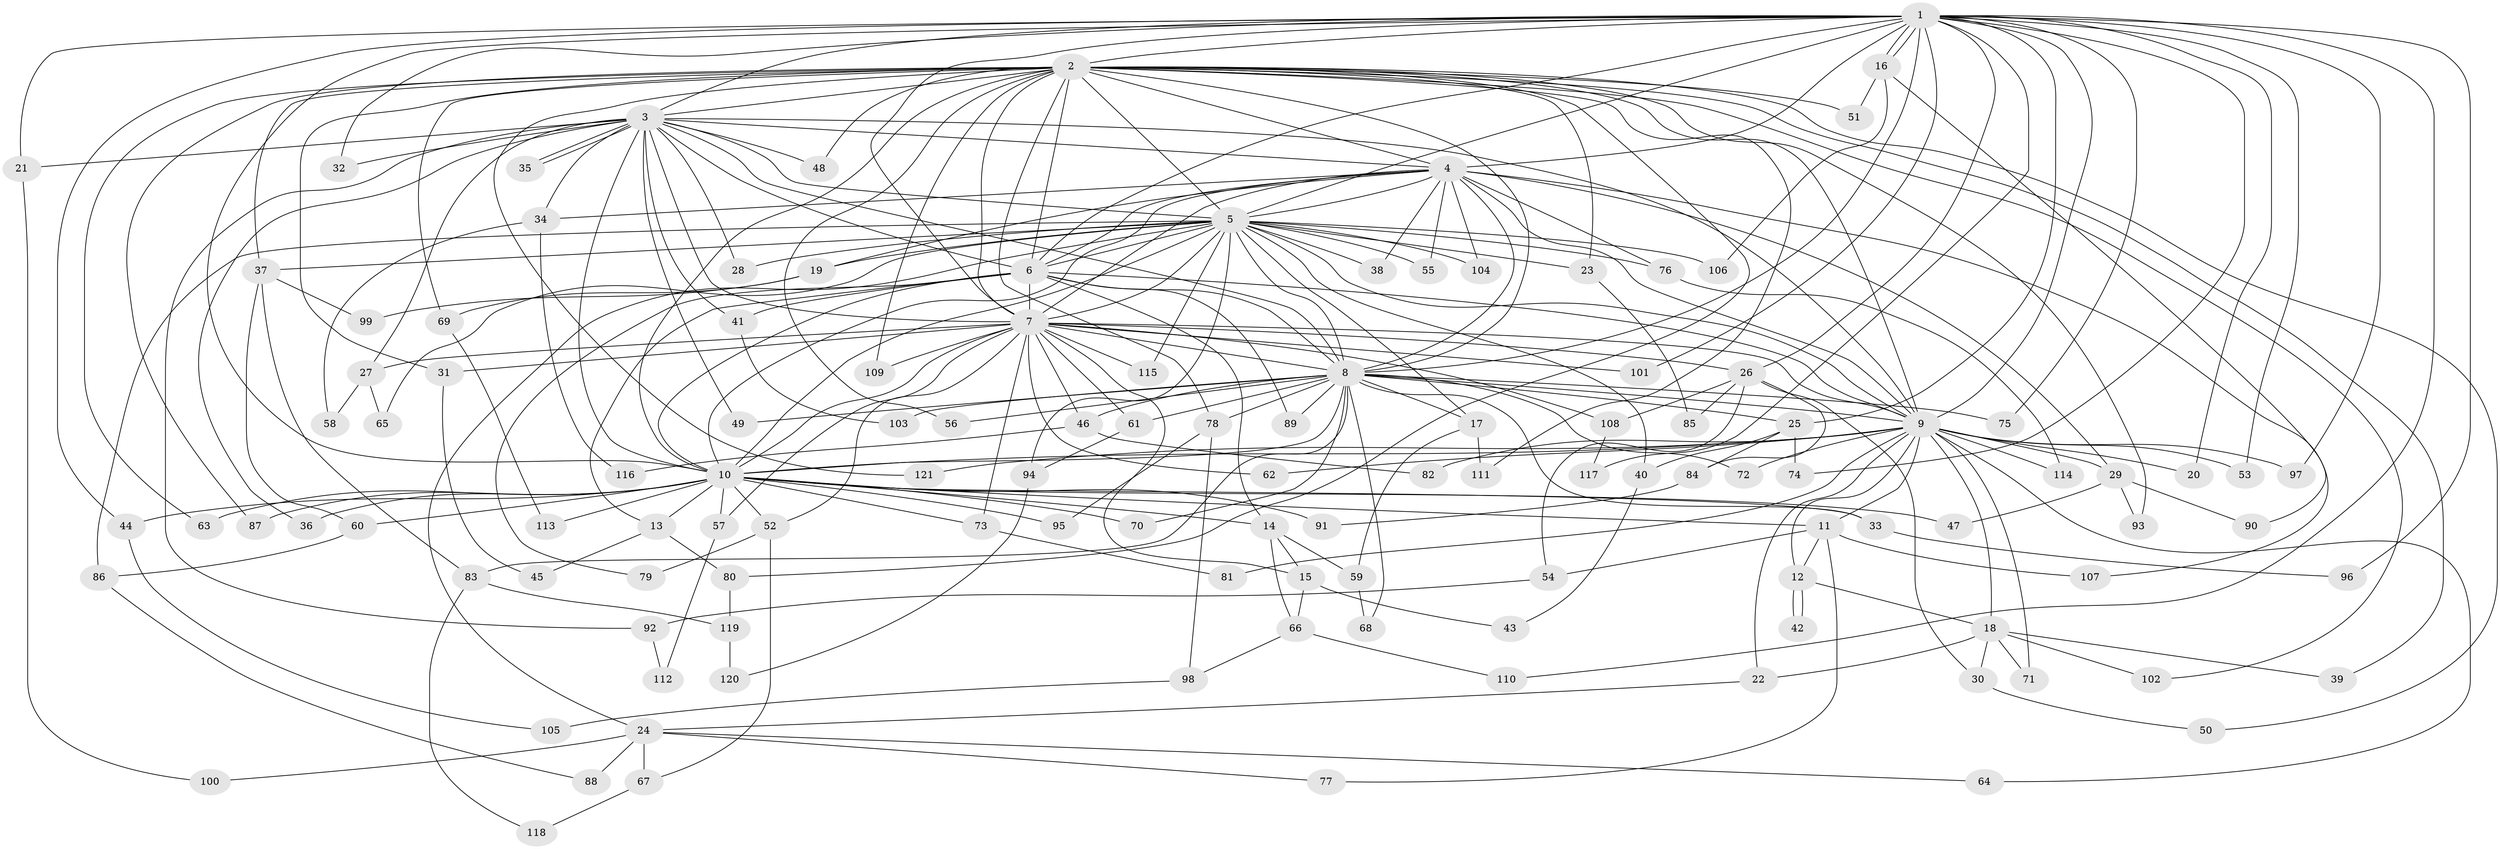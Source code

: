// coarse degree distribution, {20: 0.020833333333333332, 26: 0.020833333333333332, 1: 0.2708333333333333, 2: 0.4375, 3: 0.125, 5: 0.020833333333333332, 4: 0.020833333333333332, 15: 0.020833333333333332, 13: 0.020833333333333332, 10: 0.020833333333333332, 6: 0.020833333333333332}
// Generated by graph-tools (version 1.1) at 2025/48/03/04/25 21:48:08]
// undirected, 121 vertices, 267 edges
graph export_dot {
graph [start="1"]
  node [color=gray90,style=filled];
  1;
  2;
  3;
  4;
  5;
  6;
  7;
  8;
  9;
  10;
  11;
  12;
  13;
  14;
  15;
  16;
  17;
  18;
  19;
  20;
  21;
  22;
  23;
  24;
  25;
  26;
  27;
  28;
  29;
  30;
  31;
  32;
  33;
  34;
  35;
  36;
  37;
  38;
  39;
  40;
  41;
  42;
  43;
  44;
  45;
  46;
  47;
  48;
  49;
  50;
  51;
  52;
  53;
  54;
  55;
  56;
  57;
  58;
  59;
  60;
  61;
  62;
  63;
  64;
  65;
  66;
  67;
  68;
  69;
  70;
  71;
  72;
  73;
  74;
  75;
  76;
  77;
  78;
  79;
  80;
  81;
  82;
  83;
  84;
  85;
  86;
  87;
  88;
  89;
  90;
  91;
  92;
  93;
  94;
  95;
  96;
  97;
  98;
  99;
  100;
  101;
  102;
  103;
  104;
  105;
  106;
  107;
  108;
  109;
  110;
  111;
  112;
  113;
  114;
  115;
  116;
  117;
  118;
  119;
  120;
  121;
  1 -- 2;
  1 -- 3;
  1 -- 4;
  1 -- 5;
  1 -- 6;
  1 -- 7;
  1 -- 8;
  1 -- 9;
  1 -- 10;
  1 -- 16;
  1 -- 16;
  1 -- 20;
  1 -- 21;
  1 -- 25;
  1 -- 26;
  1 -- 32;
  1 -- 44;
  1 -- 53;
  1 -- 74;
  1 -- 75;
  1 -- 96;
  1 -- 97;
  1 -- 101;
  1 -- 110;
  1 -- 117;
  2 -- 3;
  2 -- 4;
  2 -- 5;
  2 -- 6;
  2 -- 7;
  2 -- 8;
  2 -- 9;
  2 -- 10;
  2 -- 23;
  2 -- 31;
  2 -- 37;
  2 -- 39;
  2 -- 48;
  2 -- 50;
  2 -- 51;
  2 -- 56;
  2 -- 63;
  2 -- 69;
  2 -- 78;
  2 -- 80;
  2 -- 87;
  2 -- 93;
  2 -- 102;
  2 -- 109;
  2 -- 111;
  2 -- 121;
  3 -- 4;
  3 -- 5;
  3 -- 6;
  3 -- 7;
  3 -- 8;
  3 -- 9;
  3 -- 10;
  3 -- 21;
  3 -- 27;
  3 -- 28;
  3 -- 32;
  3 -- 34;
  3 -- 35;
  3 -- 35;
  3 -- 36;
  3 -- 41;
  3 -- 48;
  3 -- 49;
  3 -- 92;
  4 -- 5;
  4 -- 6;
  4 -- 7;
  4 -- 8;
  4 -- 9;
  4 -- 10;
  4 -- 19;
  4 -- 29;
  4 -- 34;
  4 -- 38;
  4 -- 55;
  4 -- 76;
  4 -- 104;
  4 -- 107;
  5 -- 6;
  5 -- 7;
  5 -- 8;
  5 -- 9;
  5 -- 10;
  5 -- 17;
  5 -- 19;
  5 -- 23;
  5 -- 24;
  5 -- 28;
  5 -- 37;
  5 -- 38;
  5 -- 40;
  5 -- 55;
  5 -- 65;
  5 -- 76;
  5 -- 86;
  5 -- 94;
  5 -- 104;
  5 -- 106;
  5 -- 115;
  6 -- 7;
  6 -- 8;
  6 -- 9;
  6 -- 10;
  6 -- 13;
  6 -- 14;
  6 -- 41;
  6 -- 79;
  6 -- 89;
  7 -- 8;
  7 -- 9;
  7 -- 10;
  7 -- 15;
  7 -- 26;
  7 -- 27;
  7 -- 31;
  7 -- 46;
  7 -- 52;
  7 -- 57;
  7 -- 61;
  7 -- 62;
  7 -- 73;
  7 -- 101;
  7 -- 108;
  7 -- 109;
  7 -- 115;
  8 -- 9;
  8 -- 10;
  8 -- 17;
  8 -- 25;
  8 -- 33;
  8 -- 46;
  8 -- 49;
  8 -- 56;
  8 -- 61;
  8 -- 68;
  8 -- 70;
  8 -- 72;
  8 -- 75;
  8 -- 78;
  8 -- 83;
  8 -- 89;
  8 -- 103;
  9 -- 10;
  9 -- 11;
  9 -- 12;
  9 -- 18;
  9 -- 20;
  9 -- 22;
  9 -- 29;
  9 -- 53;
  9 -- 62;
  9 -- 64;
  9 -- 71;
  9 -- 72;
  9 -- 81;
  9 -- 82;
  9 -- 97;
  9 -- 114;
  9 -- 121;
  10 -- 11;
  10 -- 13;
  10 -- 14;
  10 -- 33;
  10 -- 36;
  10 -- 44;
  10 -- 47;
  10 -- 52;
  10 -- 57;
  10 -- 60;
  10 -- 63;
  10 -- 70;
  10 -- 73;
  10 -- 87;
  10 -- 91;
  10 -- 95;
  10 -- 113;
  11 -- 12;
  11 -- 54;
  11 -- 77;
  11 -- 107;
  12 -- 18;
  12 -- 42;
  12 -- 42;
  13 -- 45;
  13 -- 80;
  14 -- 15;
  14 -- 59;
  14 -- 66;
  15 -- 43;
  15 -- 66;
  16 -- 51;
  16 -- 90;
  16 -- 106;
  17 -- 59;
  17 -- 111;
  18 -- 22;
  18 -- 30;
  18 -- 39;
  18 -- 71;
  18 -- 102;
  19 -- 69;
  19 -- 99;
  21 -- 100;
  22 -- 24;
  23 -- 85;
  24 -- 64;
  24 -- 67;
  24 -- 77;
  24 -- 88;
  24 -- 100;
  25 -- 40;
  25 -- 74;
  25 -- 84;
  26 -- 30;
  26 -- 54;
  26 -- 84;
  26 -- 85;
  26 -- 108;
  27 -- 58;
  27 -- 65;
  29 -- 47;
  29 -- 90;
  29 -- 93;
  30 -- 50;
  31 -- 45;
  33 -- 96;
  34 -- 58;
  34 -- 116;
  37 -- 60;
  37 -- 83;
  37 -- 99;
  40 -- 43;
  41 -- 103;
  44 -- 105;
  46 -- 82;
  46 -- 116;
  52 -- 67;
  52 -- 79;
  54 -- 92;
  57 -- 112;
  59 -- 68;
  60 -- 86;
  61 -- 94;
  66 -- 98;
  66 -- 110;
  67 -- 118;
  69 -- 113;
  73 -- 81;
  76 -- 114;
  78 -- 95;
  78 -- 98;
  80 -- 119;
  83 -- 118;
  83 -- 119;
  84 -- 91;
  86 -- 88;
  92 -- 112;
  94 -- 120;
  98 -- 105;
  108 -- 117;
  119 -- 120;
}
